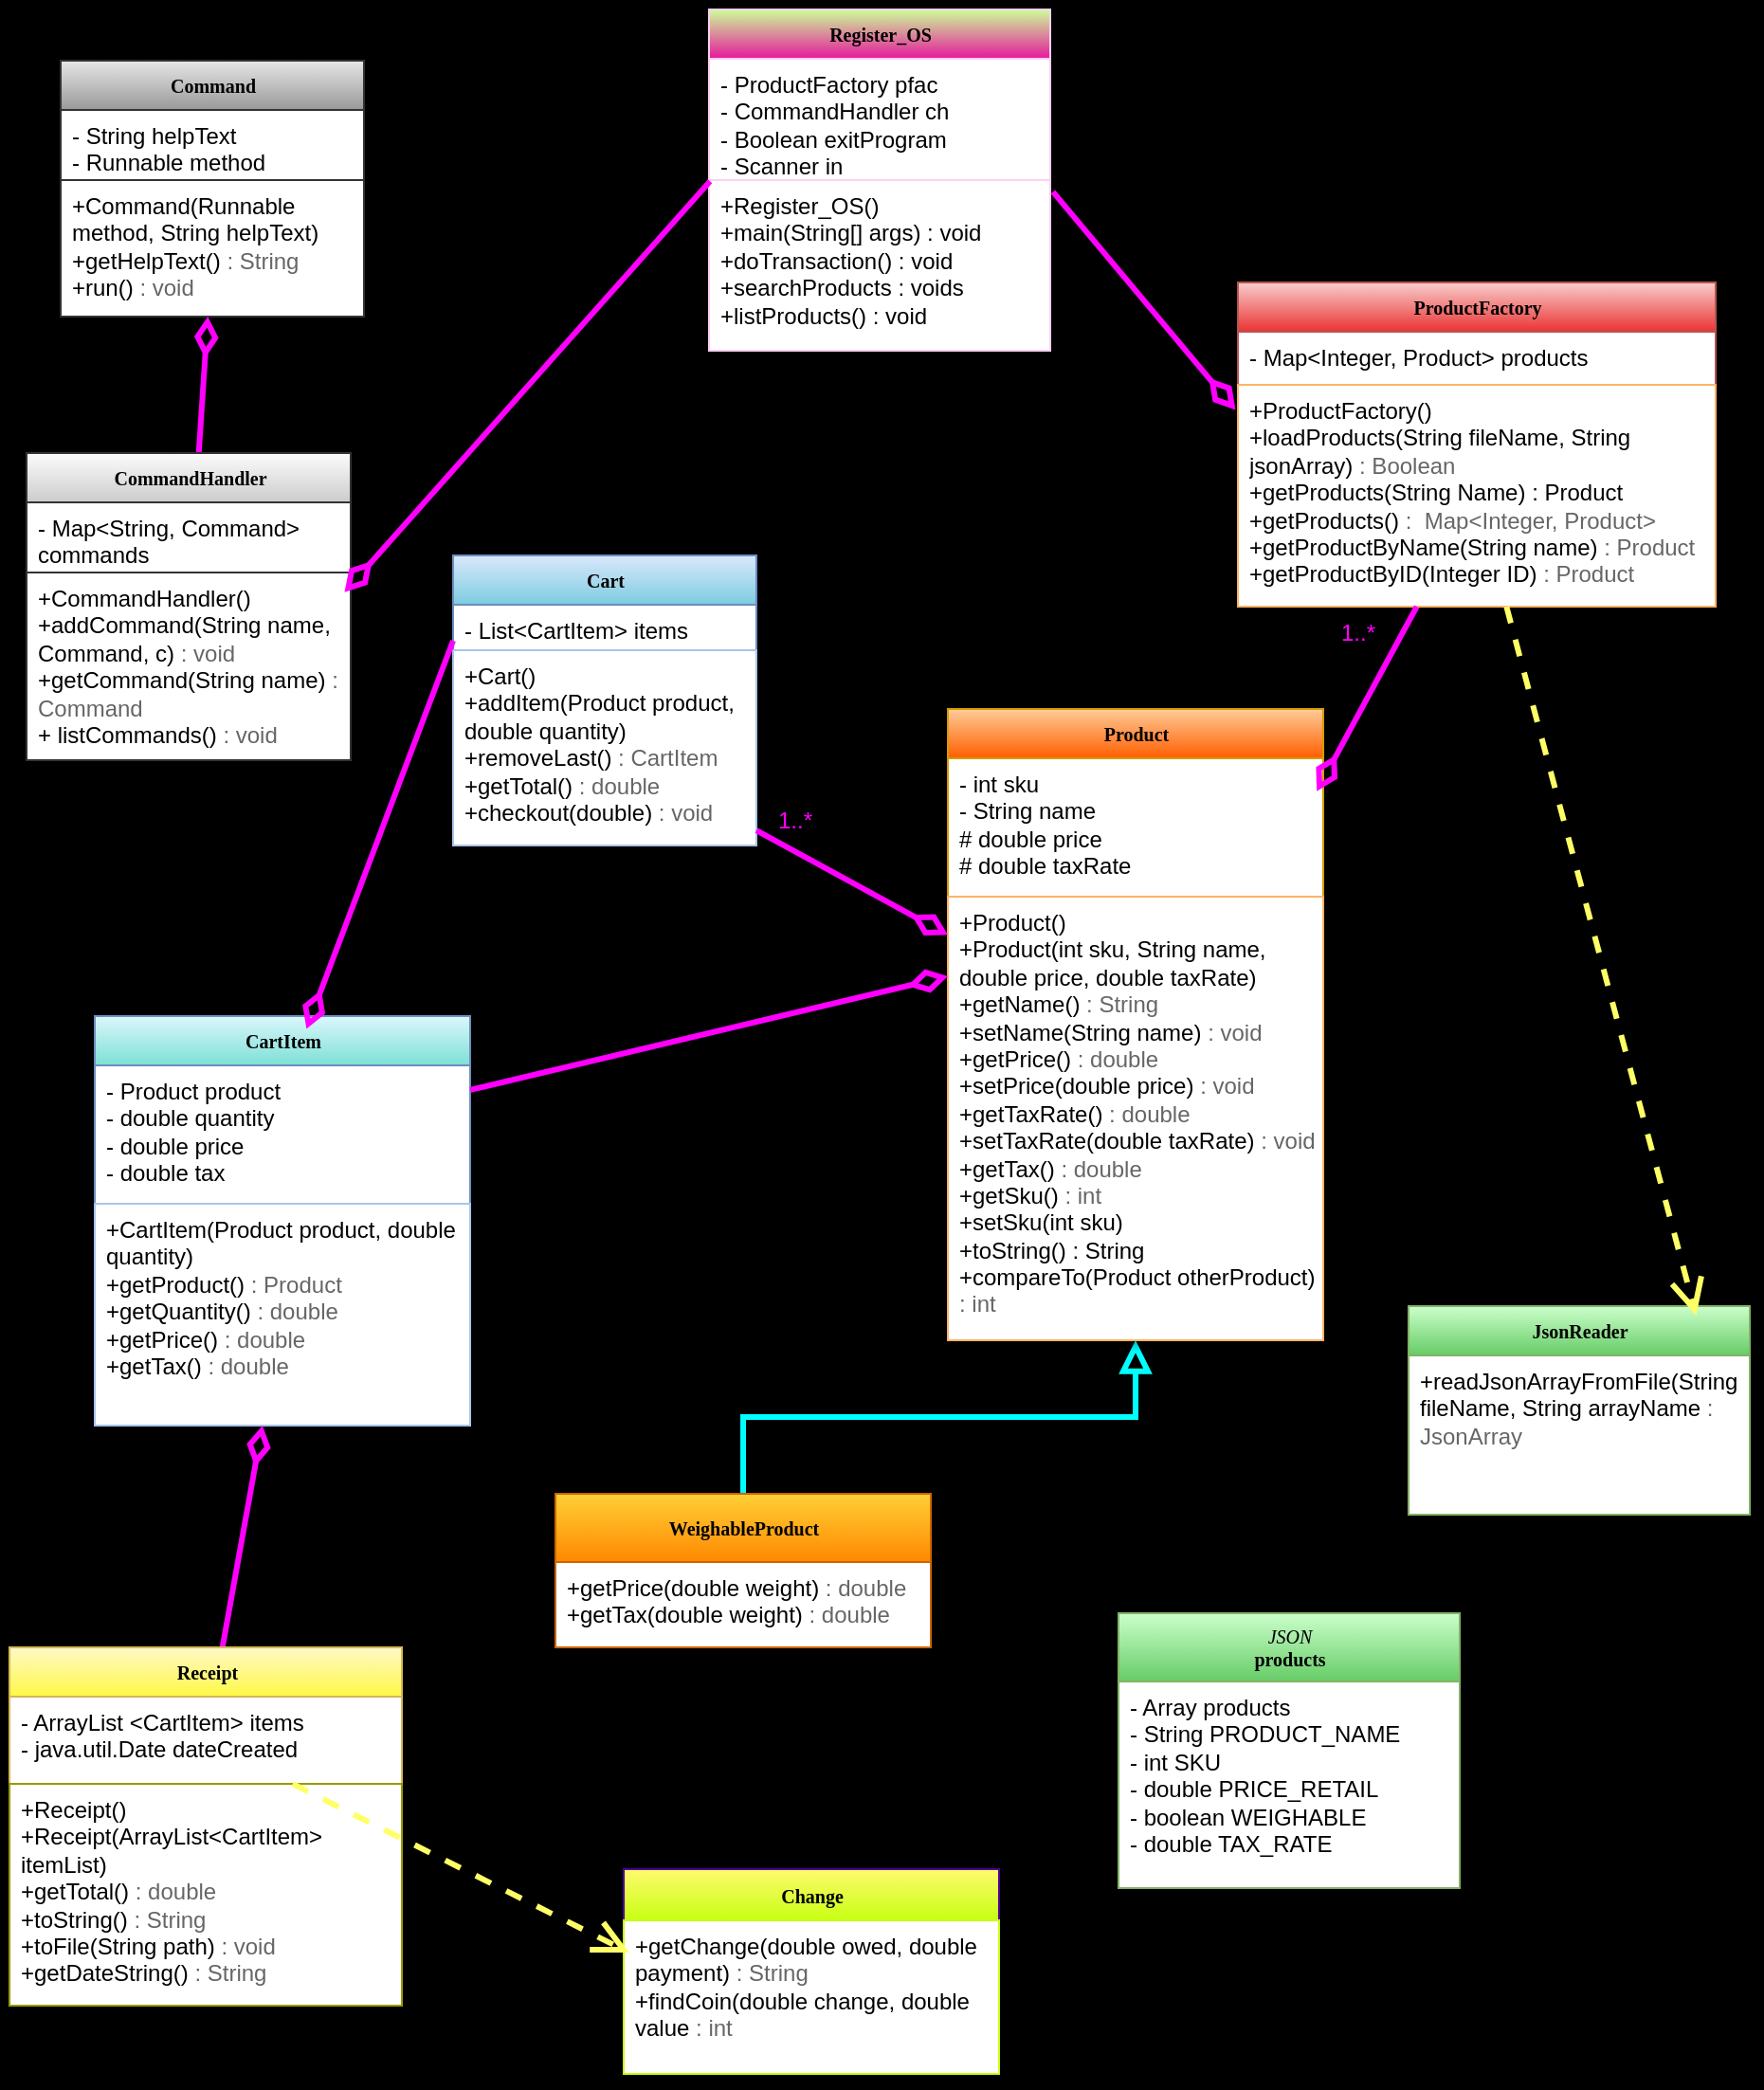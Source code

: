<mxfile><diagram name="Page-1" id="c4acf3e9-155e-7222-9cf6-157b1a14988f"><mxGraphModel dx="1183" dy="1419" grid="1" gridSize="9" guides="0" tooltips="1" connect="1" arrows="1" fold="1" page="1" pageScale="1" pageWidth="500" pageHeight="450" background="#000000" math="0" shadow="0"><root><mxCell id="0"/><mxCell id="1" parent="0"/><mxCell id="2" value="&lt;b&gt;CartItem&lt;/b&gt;" style="swimlane;html=1;fontStyle=0;childLayout=stackLayout;horizontal=1;startSize=26;horizontalStack=0;resizeParent=1;resizeLast=0;collapsible=1;marginBottom=0;swimlaneFillColor=#ffffff;rounded=0;shadow=1;comic=0;labelBackgroundColor=none;strokeWidth=1;fontFamily=Verdana;fontSize=10;align=center;fillColor=#DBF7FC;strokeColor=#6c8ebf;gradientColor=#7DE0D6;" parent="1" vertex="1"><mxGeometry x="-405" y="-297" width="198" height="216" as="geometry"/></mxCell><mxCell id="3" value="- Product product&lt;br&gt;- double quantity&lt;br&gt;- double price&lt;br&gt;- double tax&lt;br&gt;&amp;nbsp;&lt;div&gt;&lt;br&gt;&lt;/div&gt;" style="text;html=1;align=left;verticalAlign=top;spacingLeft=4;spacingRight=4;whiteSpace=wrap;overflow=hidden;rotatable=0;points=[[0,0.5],[1,0.5]];portConstraint=eastwest;" parent="2" vertex="1"><mxGeometry y="26" width="198" height="73" as="geometry"/></mxCell><mxCell id="4" value="&lt;div&gt;+CartItem(Product product, double quantity)&lt;/div&gt;+getProduct()&lt;font color=&quot;#666666&quot;&gt; : Product&lt;/font&gt;&lt;br&gt;&lt;span style=&quot;background-color: initial;&quot;&gt;+getQuantity(&lt;/span&gt;&lt;span style=&quot;border-color: var(--border-color); background-color: initial;&quot;&gt;) &lt;font color=&quot;#666666&quot;&gt;: double&lt;/font&gt;&lt;/span&gt;&lt;span style=&quot;background-color: initial;&quot;&gt;&lt;br&gt;&lt;/span&gt;&lt;div&gt;&lt;span style=&quot;background-color: initial;&quot;&gt;+getPrice() &lt;font color=&quot;#666666&quot;&gt;: double&lt;/font&gt;&lt;/span&gt;&lt;/div&gt;&lt;div&gt;+getTax()&amp;nbsp;&lt;font style=&quot;border-color: var(--border-color);&quot; color=&quot;#666666&quot;&gt;: double&lt;/font&gt;&lt;span style=&quot;background-color: initial;&quot;&gt;&lt;font color=&quot;#666666&quot;&gt;&lt;br&gt;&lt;/font&gt;&lt;/span&gt;&lt;/div&gt;" style="text;html=1;strokeColor=#A9C4EB;fillColor=none;align=left;verticalAlign=top;spacingLeft=4;spacingRight=4;whiteSpace=wrap;overflow=hidden;rotatable=0;points=[[0,0.5],[1,0.5]];portConstraint=eastwest;" parent="2" vertex="1"><mxGeometry y="99" width="198" height="117" as="geometry"/></mxCell><mxCell id="22" style="edgeStyle=none;rounded=0;html=1;strokeColor=#FF00FF;strokeWidth=3;fontColor=#666666;endArrow=diamondThin;endFill=0;startSize=3;endSize=13;targetPerimeterSpacing=0;" edge="1" parent="1" source="oBYWJvY_SIiAh6eByvDu-55" target="4"><mxGeometry relative="1" as="geometry"/></mxCell><mxCell id="oBYWJvY_SIiAh6eByvDu-29" style="edgeStyle=orthogonalEdgeStyle;rounded=0;html=1;labelBackgroundColor=none;startFill=0;endArrow=block;endFill=0;endSize=10;fontFamily=Verdana;fontSize=10;fillColor=#ffff88;strokeColor=#00FFFF;shadow=1;strokeWidth=3;entryX=0.5;entryY=1;entryDx=0;entryDy=0;exitX=0.5;exitY=0;exitDx=0;exitDy=0;" parent="1" source="oBYWJvY_SIiAh6eByvDu-18" edge="1" target="u5MeqlauhvPHs2ROLqZb-3"><mxGeometry relative="1" as="geometry"><Array as="points"/><mxPoint x="234" y="144" as="sourcePoint"/><mxPoint x="216" y="-52" as="targetPoint"/></mxGeometry></mxCell><mxCell id="17acba5748e5396b-20" value="&lt;b&gt;JsonReader&lt;/b&gt;" style="swimlane;html=1;fontStyle=0;childLayout=stackLayout;horizontal=1;startSize=26;fillColor=#CCFFCC;horizontalStack=0;resizeParent=1;resizeLast=0;collapsible=1;marginBottom=0;swimlaneFillColor=#ffffff;rounded=0;shadow=1;comic=0;labelBackgroundColor=none;strokeWidth=1;fontFamily=Verdana;fontSize=10;align=center;strokeColor=#82b366;gradientColor=#66CC66;" parent="1" vertex="1"><mxGeometry x="288" y="-144" width="180" height="110" as="geometry"><mxRectangle x="350" y="42" width="100" height="30" as="alternateBounds"/></mxGeometry></mxCell><mxCell id="17acba5748e5396b-30" value="&lt;b&gt;Register_OS&lt;/b&gt;" style="swimlane;html=1;fontStyle=0;childLayout=stackLayout;horizontal=1;startSize=26;horizontalStack=0;resizeParent=1;resizeLast=0;collapsible=1;marginBottom=0;swimlaneFillColor=#ffffff;rounded=0;shadow=1;comic=0;labelBackgroundColor=none;strokeWidth=1;fontFamily=Verdana;fontSize=10;align=center;fillColor=#CCFF99;strokeColor=#FFCFF2;gradientColor=#E6199B;" parent="1" vertex="1"><mxGeometry x="-81" y="-828" width="180" height="180" as="geometry"/></mxCell><mxCell id="17acba5748e5396b-31" value="&lt;div&gt;- ProductFactory pfac&lt;/div&gt;&lt;div&gt;- CommandHandler ch&lt;/div&gt;&lt;div&gt;- Boolean exitProgram&lt;/div&gt;&lt;div&gt;- Scanner in&lt;/div&gt;" style="text;html=1;strokeColor=none;fillColor=none;align=left;verticalAlign=top;spacingLeft=4;spacingRight=4;whiteSpace=wrap;overflow=hidden;rotatable=0;points=[[0,0.5],[1,0.5]];portConstraint=eastwest;shadow=1;" parent="17acba5748e5396b-30" vertex="1"><mxGeometry y="26" width="180" height="64" as="geometry"/></mxCell><mxCell id="oBYWJvY_SIiAh6eByvDu-10" value="&lt;div&gt;+Register_OS()&lt;/div&gt;&lt;div&gt;+main(String[] args) : void&lt;/div&gt;+doTransaction() : void&lt;br&gt;+searchProducts : voids&lt;br&gt;+listProducts() : void" style="text;html=1;strokeColor=#FFCFF2;fillColor=none;align=left;verticalAlign=top;spacingLeft=4;spacingRight=4;whiteSpace=wrap;overflow=hidden;rotatable=0;points=[[0,0.5],[1,0.5]];portConstraint=eastwest;" parent="17acba5748e5396b-30" vertex="1"><mxGeometry y="90" width="180" height="90" as="geometry"/></mxCell><mxCell id="oBYWJvY_SIiAh6eByvDu-18" value="&lt;div style=&quot;&quot;&gt;&lt;b style=&quot;background-color: initial;&quot;&gt;WeighableProduct&lt;/b&gt;&lt;/div&gt;" style="swimlane;html=1;fontStyle=0;childLayout=stackLayout;horizontal=1;startSize=36;fillColor=#FFD036;horizontalStack=0;resizeParent=1;resizeLast=0;collapsible=1;marginBottom=0;swimlaneFillColor=#ffffff;rounded=0;shadow=1;comic=0;labelBackgroundColor=none;strokeWidth=1;fontFamily=Verdana;fontSize=10;align=center;strokeColor=#CC6600;gradientColor=#FF8800;" parent="1" vertex="1"><mxGeometry x="-162" y="-45" width="198" height="81" as="geometry"/></mxCell><mxCell id="oBYWJvY_SIiAh6eByvDu-22" value="&lt;div&gt;+getPrice(double weight)&lt;font color=&quot;#666666&quot;&gt; : double&lt;/font&gt;&lt;/div&gt;&lt;div&gt;+getTax(double weight)&lt;font color=&quot;#666666&quot;&gt; : double&lt;/font&gt;&lt;/div&gt;" style="text;html=1;strokeColor=#CC6600;fillColor=none;align=left;verticalAlign=top;spacingLeft=4;spacingRight=4;whiteSpace=wrap;overflow=hidden;rotatable=0;points=[[0,0.5],[1,0.5]];portConstraint=eastwest;" parent="oBYWJvY_SIiAh6eByvDu-18" vertex="1"><mxGeometry y="36" width="198" height="45" as="geometry"/></mxCell><mxCell id="oBYWJvY_SIiAh6eByvDu-25" value="&lt;b&gt;Cart&lt;/b&gt;" style="swimlane;html=1;fontStyle=0;childLayout=stackLayout;horizontal=1;startSize=26;horizontalStack=0;resizeParent=1;resizeLast=0;collapsible=1;marginBottom=0;swimlaneFillColor=#ffffff;rounded=0;shadow=1;comic=0;labelBackgroundColor=none;strokeWidth=1;fontFamily=Verdana;fontSize=10;align=center;fillColor=#dae8fc;strokeColor=#6c8ebf;gradientColor=#7DCCE0;" parent="1" vertex="1"><mxGeometry x="-216" y="-540" width="160" height="153" as="geometry"/></mxCell><mxCell id="oBYWJvY_SIiAh6eByvDu-26" value="- List&amp;lt;CartItem&amp;gt; items&amp;nbsp;&lt;div&gt;&lt;br&gt;&lt;/div&gt;" style="text;html=1;align=left;verticalAlign=top;spacingLeft=4;spacingRight=4;whiteSpace=wrap;overflow=hidden;rotatable=0;points=[[0,0.5],[1,0.5]];portConstraint=eastwest;" parent="oBYWJvY_SIiAh6eByvDu-25" vertex="1"><mxGeometry y="26" width="160" height="24" as="geometry"/></mxCell><mxCell id="oBYWJvY_SIiAh6eByvDu-27" value="&lt;div&gt;+Cart()&lt;/div&gt;+addItem(Product product, double quantity&lt;span style=&quot;background-color: initial;&quot;&gt;)&lt;br&gt;+removeLast() &lt;font color=&quot;#666666&quot;&gt;: CartItem&lt;/font&gt;&lt;br&gt;&lt;/span&gt;&lt;div&gt;&lt;span style=&quot;background-color: initial;&quot;&gt;+getTotal() &lt;font color=&quot;#666666&quot;&gt;: double&lt;/font&gt;&lt;/span&gt;&lt;/div&gt;&lt;div&gt;&lt;span style=&quot;background-color: initial;&quot;&gt;+checkout(double)&lt;font color=&quot;#666666&quot;&gt; : void&lt;/font&gt;&lt;/span&gt;&lt;/div&gt;" style="text;html=1;strokeColor=#A9C4EB;fillColor=none;align=left;verticalAlign=top;spacingLeft=4;spacingRight=4;whiteSpace=wrap;overflow=hidden;rotatable=0;points=[[0,0.5],[1,0.5]];portConstraint=eastwest;" parent="oBYWJvY_SIiAh6eByvDu-25" vertex="1"><mxGeometry y="50" width="160" height="103" as="geometry"/></mxCell><mxCell id="oBYWJvY_SIiAh6eByvDu-54" value="&lt;b&gt;Receipt&lt;/b&gt;" style="swimlane;html=1;fontStyle=0;childLayout=stackLayout;horizontal=1;startSize=26;horizontalStack=0;resizeParent=1;resizeLast=0;collapsible=1;marginBottom=0;swimlaneFillColor=#ffffff;rounded=0;shadow=1;comic=0;labelBackgroundColor=none;strokeWidth=1;fontFamily=Verdana;fontSize=10;align=center;fillColor=#FFF8C7;strokeColor=#d6b656;gradientColor=#FFF945;" parent="1" vertex="1"><mxGeometry x="-450" y="36" width="207" height="189" as="geometry"/></mxCell><mxCell id="oBYWJvY_SIiAh6eByvDu-55" value="&lt;div&gt;- ArrayList &amp;lt;CartItem&amp;gt; items&lt;/div&gt;&lt;div&gt;- java.util.Date dateCreated&lt;/div&gt;" style="text;html=1;align=left;verticalAlign=top;spacingLeft=4;spacingRight=4;whiteSpace=wrap;overflow=hidden;rotatable=0;points=[[0,0.5],[1,0.5]];portConstraint=eastwest;" parent="oBYWJvY_SIiAh6eByvDu-54" vertex="1"><mxGeometry y="26" width="207" height="46" as="geometry"/></mxCell><mxCell id="oBYWJvY_SIiAh6eByvDu-56" value="+Receipt()&lt;br&gt;+Receipt(ArrayList&amp;lt;CartItem&amp;gt; itemList)&lt;br&gt;&lt;div&gt;+getTotal() &lt;font color=&quot;#666666&quot;&gt;: double&lt;/font&gt;&lt;/div&gt;&lt;div&gt;+toString()&lt;font color=&quot;#666666&quot;&gt; : String&lt;/font&gt;&lt;/div&gt;&lt;div&gt;+toFile(String path) &lt;font color=&quot;#666666&quot;&gt;: void&lt;/font&gt;&lt;/div&gt;&lt;div&gt;+getDateString() &lt;font color=&quot;#666666&quot;&gt;: String&lt;/font&gt;&lt;/div&gt;&lt;div style=&quot;clear: none; padding-top: 0px; border-radius: 8px; color: rgb(232, 232, 232); font-family: Roboto, arial, sans-serif; font-size: 14px; background-color: rgb(31, 31, 31);&quot; lang=&quot;en-US&quot; data-md=&quot;25&quot; class=&quot;wDYxhc NFQFxe viOShc LKPcQc&quot;&gt;&lt;div style=&quot;padding: 0px;&quot; data-ved=&quot;2ahUKEwjz4Iz27s-FAxVnk4kEHQRpAoEQtwcoAHoECBcQAA&quot; data-hveid=&quot;CBcQAA&quot; role=&quot;heading&quot; aria-level=&quot;2&quot; class=&quot;HwtpBd gsrt PZPZlf kTOYnf&quot;&gt;&lt;div style=&quot;color: var(--IXoxUe);&quot; class=&quot;yxAsKe&quot;&gt;&lt;/div&gt;&lt;/div&gt;&lt;/div&gt;&lt;div style=&quot;clear: none; padding-left: 0px; padding-right: 0px; color: rgb(232, 232, 232); font-family: Roboto, arial, sans-serif; font-size: 14px; background-color: rgb(31, 31, 31);&quot; lang=&quot;en-US&quot; data-md=&quot;135&quot; class=&quot;wDYxhc&quot;&gt;&lt;div data-hveid=&quot;CBYQAA&quot; class=&quot;Crs1tb&quot;&gt;&lt;/div&gt;&lt;/div&gt;" style="text;html=1;strokeColor=#999900;fillColor=none;align=left;verticalAlign=top;spacingLeft=4;spacingRight=4;whiteSpace=wrap;overflow=hidden;rotatable=0;points=[[0,0.5],[1,0.5]];portConstraint=eastwest;" parent="oBYWJvY_SIiAh6eByvDu-54" vertex="1"><mxGeometry y="72" width="207" height="117" as="geometry"/></mxCell><mxCell id="u5MeqlauhvPHs2ROLqZb-3" value="&lt;b&gt;Product&lt;/b&gt;" style="swimlane;html=1;fontStyle=0;childLayout=stackLayout;horizontal=1;startSize=26;fillColor=#FFCC99;horizontalStack=0;resizeParent=1;resizeLast=0;collapsible=1;marginBottom=0;swimlaneFillColor=#ffffff;rounded=0;shadow=1;comic=0;labelBackgroundColor=none;strokeWidth=1;fontFamily=Verdana;fontSize=10;align=center;strokeColor=#d79b00;glass=0;swimlaneLine=1;gradientColor=#FF5E00;" parent="1" vertex="1"><mxGeometry x="45" y="-459" width="198" height="333" as="geometry"/></mxCell><mxCell id="u5MeqlauhvPHs2ROLqZb-4" value="- int sku&lt;br&gt;- String name&lt;div&gt;# double price&lt;/div&gt;&lt;div&gt;# double taxRate&lt;/div&gt;" style="text;html=1;strokeColor=none;fillColor=none;align=left;verticalAlign=top;spacingLeft=4;spacingRight=4;whiteSpace=wrap;overflow=hidden;rotatable=0;points=[[0,0.5],[1,0.5]];portConstraint=eastwest;" parent="u5MeqlauhvPHs2ROLqZb-3" vertex="1"><mxGeometry y="26" width="198" height="73" as="geometry"/></mxCell><mxCell id="u5MeqlauhvPHs2ROLqZb-5" value="&lt;div&gt;+Product()&lt;br&gt;&lt;/div&gt;&lt;div&gt;+Product(int sku, String name, double price, double taxRate)&lt;br&gt;&lt;/div&gt;&lt;div&gt;+getName()&lt;font color=&quot;#666666&quot;&gt; : String&lt;/font&gt;&lt;/div&gt;&lt;div&gt;+setName(String name) &lt;font color=&quot;#666666&quot;&gt;: void&lt;/font&gt;&lt;/div&gt;&lt;div&gt;+getPrice() &lt;font color=&quot;#666666&quot;&gt;: double&lt;br&gt;&lt;/font&gt;&lt;/div&gt;&lt;div&gt;+setPrice(double price)&lt;font color=&quot;#666666&quot;&gt; : void&lt;/font&gt;&lt;/div&gt;&lt;div&gt;&lt;div&gt;&lt;span style=&quot;background-color: initial;&quot;&gt;+getTaxRate() &lt;font color=&quot;#666666&quot;&gt;: double&lt;/font&gt;&lt;/span&gt;&lt;/div&gt;&lt;div&gt;&lt;span style=&quot;border-color: var(--border-color);&quot;&gt;+setTaxRate(double taxRate)&lt;font color=&quot;#666666&quot;&gt; : void&lt;/font&gt;&lt;/span&gt;&lt;/div&gt;&lt;div&gt;&lt;span style=&quot;border-color: var(--border-color);&quot;&gt;+getTax()&lt;font color=&quot;#666666&quot;&gt; : double&lt;/font&gt;&lt;/span&gt;&lt;/div&gt;&lt;div&gt;+getSku(&lt;span style=&quot;border-color: var(--border-color); background-color: initial;&quot;&gt;)&lt;font color=&quot;#666666&quot;&gt; : int&lt;/font&gt;&lt;/span&gt;&lt;b&gt;&lt;br&gt;&lt;/b&gt;&lt;div&gt;+setSku(int sku&lt;span style=&quot;background-color: initial;&quot;&gt;)&lt;/span&gt;&lt;/div&gt;&lt;div&gt;&lt;span style=&quot;background-color: initial;&quot;&gt;+toString() : String&lt;/span&gt;&lt;/div&gt;&lt;div&gt;&lt;span style=&quot;background-color: initial;&quot;&gt;+compareTo(Product otherProduct)&lt;font color=&quot;#666666&quot;&gt; : int&lt;/font&gt;&lt;/span&gt;&lt;/div&gt;&lt;div&gt;&lt;br&gt;&lt;/div&gt;&lt;/div&gt;&lt;div&gt;&lt;br&gt;&lt;/div&gt;&lt;/div&gt;" style="text;html=1;align=left;verticalAlign=top;spacingLeft=4;spacingRight=4;whiteSpace=wrap;overflow=hidden;rotatable=0;points=[[0,0.5],[1,0.5]];portConstraint=eastwest;strokeColor=#FFB366;" parent="u5MeqlauhvPHs2ROLqZb-3" vertex="1"><mxGeometry y="99" width="198" height="234" as="geometry"/></mxCell><mxCell id="u5MeqlauhvPHs2ROLqZb-6" value="&lt;b&gt;ProductFactory&lt;/b&gt;" style="swimlane;html=1;fontStyle=0;childLayout=stackLayout;horizontal=1;startSize=26;fillColor=#f8cecc;horizontalStack=0;resizeParent=1;resizeLast=0;collapsible=1;marginBottom=0;swimlaneFillColor=default;rounded=0;shadow=1;comic=0;labelBackgroundColor=none;strokeWidth=1;fontFamily=Verdana;fontSize=10;align=center;strokeColor=#b85450;glass=0;swimlaneLine=1;gradientColor=#EA3333;gradientDirection=south;" parent="1" vertex="1"><mxGeometry x="198" y="-684" width="252" height="171" as="geometry"/></mxCell><mxCell id="u5MeqlauhvPHs2ROLqZb-7" value="- Map&amp;lt;Integer, Product&amp;gt; products" style="text;html=1;strokeColor=none;fillColor=none;align=left;verticalAlign=top;spacingLeft=4;spacingRight=4;whiteSpace=wrap;overflow=hidden;rotatable=0;points=[[0,0.5],[1,0.5]];portConstraint=eastwest;" parent="u5MeqlauhvPHs2ROLqZb-6" vertex="1"><mxGeometry y="26" width="252" height="28" as="geometry"/></mxCell><mxCell id="u5MeqlauhvPHs2ROLqZb-8" value="&lt;div&gt;+ProductFactory()&lt;/div&gt;&lt;div&gt;+loadProducts(String fileName, String jsonArray) &lt;font color=&quot;#666666&quot;&gt;: Boolean&lt;/font&gt;&lt;/div&gt;&lt;div&gt;+getProducts(String Name) : Product&lt;/div&gt;&lt;div&gt;&lt;span style=&quot;border-color: var(--border-color); background-color: initial;&quot;&gt;+getProducts()&amp;nbsp;&lt;font style=&quot;border-color: var(--border-color);&quot; color=&quot;#666666&quot;&gt;:&amp;nbsp;&lt;/font&gt;&lt;/span&gt;&lt;span style=&quot;border-color: var(--border-color); background-color: initial;&quot;&gt;&lt;font style=&quot;border-color: var(--border-color);&quot; color=&quot;#666666&quot;&gt;&amp;nbsp;Map&amp;lt;Integer, Product&amp;gt;&lt;/font&gt;&lt;/span&gt;&lt;br&gt;&lt;/div&gt;&lt;div&gt;&lt;span style=&quot;border-color: var(--border-color); background-color: initial;&quot;&gt;&lt;font style=&quot;border-color: var(--border-color);&quot; color=&quot;#666666&quot;&gt;&lt;span style=&quot;color: rgb(0, 0, 0);&quot;&gt;+getProductByName(String name&lt;/span&gt;&lt;span style=&quot;border-color: var(--border-color); color: rgb(0, 0, 0); background-color: initial;&quot;&gt;)&lt;/span&gt;&lt;span style=&quot;border-color: var(--border-color); background-color: initial;&quot;&gt; : Product&lt;/span&gt;&lt;br&gt;&lt;/font&gt;&lt;/span&gt;&lt;/div&gt;&lt;div&gt;+getProductByID(Integer ID&lt;span style=&quot;background-color: initial;&quot;&gt;)&lt;font color=&quot;#666666&quot;&gt; : Product&lt;/font&gt;&lt;/span&gt;&lt;/div&gt;&lt;div&gt;&lt;div&gt;&lt;br&gt;&lt;/div&gt;&lt;/div&gt;&lt;div&gt;&lt;br&gt;&lt;/div&gt;" style="text;html=1;align=left;verticalAlign=top;spacingLeft=4;spacingRight=4;whiteSpace=wrap;overflow=hidden;rotatable=0;points=[[0,0.5],[1,0.5]];portConstraint=eastwest;strokeColor=#FFB366;" parent="u5MeqlauhvPHs2ROLqZb-6" vertex="1"><mxGeometry y="54" width="252" height="117" as="geometry"/></mxCell><mxCell id="6" value="&lt;b&gt;Command&lt;/b&gt;" style="swimlane;html=1;fontStyle=0;childLayout=stackLayout;horizontal=1;startSize=26;fillColor=#E6E6E6;horizontalStack=0;resizeParent=1;resizeLast=0;collapsible=1;marginBottom=0;swimlaneFillColor=#ffffff;rounded=0;shadow=1;comic=0;labelBackgroundColor=none;strokeWidth=1;fontFamily=Verdana;fontSize=10;align=center;strokeColor=#333333;glass=0;swimlaneLine=1;gradientColor=#999999;" parent="1" vertex="1"><mxGeometry x="-423" y="-801" width="160" height="135" as="geometry"/></mxCell><mxCell id="7" value="- String helpText&lt;div&gt;- Runnable method&lt;/div&gt;" style="text;html=1;strokeColor=none;fillColor=none;align=left;verticalAlign=top;spacingLeft=4;spacingRight=4;whiteSpace=wrap;overflow=hidden;rotatable=0;points=[[0,0.5],[1,0.5]];portConstraint=eastwest;" parent="6" vertex="1"><mxGeometry y="26" width="160" height="37" as="geometry"/></mxCell><mxCell id="8" value="&lt;div&gt;+Command(Runnable method, String helpText)&lt;/div&gt;+getHelpText() &lt;font color=&quot;#666666&quot;&gt;: String&lt;/font&gt;&lt;div&gt;+run() &lt;font color=&quot;#666666&quot;&gt;: void&lt;/font&gt;&lt;/div&gt;&lt;div&gt;&lt;br&gt;&lt;/div&gt;" style="text;html=1;align=left;verticalAlign=top;spacingLeft=4;spacingRight=4;whiteSpace=wrap;overflow=hidden;rotatable=0;points=[[0,0.5],[1,0.5]];portConstraint=eastwest;strokeColor=#333333;" parent="6" vertex="1"><mxGeometry y="63" width="160" height="72" as="geometry"/></mxCell><mxCell id="31" value="" style="edgeStyle=none;rounded=0;html=1;strokeColor=#FF00FF;strokeWidth=3;fontColor=#666666;endArrow=diamondThin;endFill=0;startSize=3;endSize=13;targetPerimeterSpacing=0;" edge="1" parent="1" source="9" target="8"><mxGeometry relative="1" as="geometry"/></mxCell><mxCell id="9" value="&lt;b&gt;CommandHandler&lt;/b&gt;" style="swimlane;html=1;fontStyle=0;childLayout=stackLayout;horizontal=1;startSize=26;fillColor=#FCFCFC;horizontalStack=0;resizeParent=1;resizeLast=0;collapsible=1;marginBottom=0;swimlaneFillColor=#ffffff;rounded=0;shadow=1;comic=0;labelBackgroundColor=none;strokeWidth=1;fontFamily=Verdana;fontSize=10;align=center;strokeColor=#333333;glass=0;swimlaneLine=1;gradientColor=#CCCCCC;" parent="1" vertex="1"><mxGeometry x="-441" y="-594" width="171" height="162" as="geometry"/></mxCell><mxCell id="10" value="-&amp;nbsp;Map&amp;lt;String, Command&amp;gt; commands" style="text;html=1;strokeColor=none;fillColor=none;align=left;verticalAlign=top;spacingLeft=4;spacingRight=4;whiteSpace=wrap;overflow=hidden;rotatable=0;points=[[0,0.5],[1,0.5]];portConstraint=eastwest;" parent="9" vertex="1"><mxGeometry y="26" width="171" height="37" as="geometry"/></mxCell><mxCell id="11" value="&lt;div&gt;+CommandHandler()&lt;/div&gt;+addCommand(String name, Command, c) &lt;font color=&quot;#666666&quot;&gt;: void&lt;/font&gt;&lt;br&gt;+getCommand(String name) &lt;font color=&quot;#666666&quot;&gt;: Command&lt;/font&gt;&lt;br&gt;+ listCommands()&lt;font color=&quot;#666666&quot;&gt; : void&lt;/font&gt;&lt;br&gt;&lt;div&gt;&lt;br&gt;&lt;/div&gt;" style="text;html=1;align=left;verticalAlign=top;spacingLeft=4;spacingRight=4;whiteSpace=wrap;overflow=hidden;rotatable=0;points=[[0,0.5],[1,0.5]];portConstraint=eastwest;strokeColor=#333333;" parent="9" vertex="1"><mxGeometry y="63" width="171" height="99" as="geometry"/></mxCell><mxCell id="12" value="&lt;div style=&quot;&quot;&gt;&lt;b&gt;Change&lt;/b&gt;&lt;/div&gt;" style="swimlane;html=1;fontStyle=0;childLayout=stackLayout;horizontal=1;startSize=27;fillColor=#FFFA6E;horizontalStack=0;resizeParent=1;resizeLast=0;collapsible=1;marginBottom=0;swimlaneFillColor=#ffffff;rounded=0;shadow=1;comic=0;labelBackgroundColor=none;strokeWidth=1;fontFamily=Verdana;fontSize=10;align=center;strokeColor=#4C0099;gradientColor=#C8FF12;" vertex="1" parent="1"><mxGeometry x="-126" y="153" width="198" height="108" as="geometry"/></mxCell><mxCell id="13" value="+getChange(double owed, double payment)&lt;font color=&quot;#666666&quot;&gt; : String&lt;/font&gt;&lt;br&gt;+findCoin(double change, double value&lt;font color=&quot;#666666&quot;&gt; : int&lt;/font&gt;" style="text;html=1;strokeColor=#C8FF12;fillColor=none;align=left;verticalAlign=top;spacingLeft=4;spacingRight=4;whiteSpace=wrap;overflow=hidden;rotatable=0;points=[[0,0.5],[1,0.5]];portConstraint=eastwest;" vertex="1" parent="12"><mxGeometry y="27" width="198" height="81" as="geometry"/></mxCell><mxCell id="24" style="edgeStyle=none;rounded=0;html=1;strokeColor=#FF00FF;strokeWidth=3;fontColor=#666666;endArrow=diamondThin;endFill=0;startSize=3;endSize=13;targetPerimeterSpacing=0;entryX=0.983;entryY=0.238;entryDx=0;entryDy=0;entryPerimeter=0;" edge="1" parent="1" source="u5MeqlauhvPHs2ROLqZb-8" target="u5MeqlauhvPHs2ROLqZb-4"><mxGeometry relative="1" as="geometry"><mxPoint x="279" y="-450" as="targetPoint"/></mxGeometry></mxCell><mxCell id="26" value="&lt;i&gt;JSON&lt;br&gt;&lt;/i&gt;&lt;b&gt;products&lt;/b&gt;" style="swimlane;html=1;fontStyle=0;childLayout=stackLayout;horizontal=1;startSize=36;fillColor=#CCFFCC;horizontalStack=0;resizeParent=1;resizeLast=0;collapsible=1;marginBottom=0;swimlaneFillColor=#ffffff;rounded=0;shadow=1;comic=0;labelBackgroundColor=none;strokeWidth=1;fontFamily=Verdana;fontSize=10;align=center;strokeColor=#82b366;gradientColor=#66CC66;" vertex="1" parent="1"><mxGeometry x="135" y="18" width="180" height="145" as="geometry"><mxRectangle x="350" y="42" width="100" height="30" as="alternateBounds"/></mxGeometry></mxCell><mxCell id="27" value="- Array products&lt;br&gt;- String PRODUCT_NAME&lt;br&gt;- int SKU&lt;br&gt;- double PRICE_RETAIL&lt;br&gt;- boolean WEIGHABLE&lt;br&gt;- double TAX_RATE" style="text;html=1;strokeColor=none;fillColor=none;align=left;verticalAlign=top;spacingLeft=4;spacingRight=4;whiteSpace=wrap;overflow=hidden;rotatable=0;points=[[0,0.5],[1,0.5]];portConstraint=eastwest;" vertex="1" parent="26"><mxGeometry y="36" width="180" height="108" as="geometry"/></mxCell><mxCell id="28" style="edgeStyle=none;rounded=0;html=1;strokeColor=#FF00FF;strokeWidth=3;fontColor=#666666;endArrow=diamondThin;endFill=0;startSize=3;endSize=13;targetPerimeterSpacing=0;" edge="1" parent="1" source="3"><mxGeometry relative="1" as="geometry"><mxPoint x="45" y="-318" as="targetPoint"/></mxGeometry></mxCell><mxCell id="29" style="edgeStyle=none;rounded=0;html=1;entryX=-0.005;entryY=0.113;entryDx=0;entryDy=0;entryPerimeter=0;strokeColor=#FF00FF;strokeWidth=3;fontColor=#666666;endArrow=diamondThin;endFill=0;startSize=3;endSize=13;targetPerimeterSpacing=0;exitX=1.008;exitY=1.097;exitDx=0;exitDy=0;exitPerimeter=0;" edge="1" parent="1" source="17acba5748e5396b-31" target="u5MeqlauhvPHs2ROLqZb-8"><mxGeometry relative="1" as="geometry"/></mxCell><mxCell id="30" style="edgeStyle=none;rounded=0;html=1;entryX=0.564;entryY=0.031;entryDx=0;entryDy=0;entryPerimeter=0;strokeColor=#FF00FF;strokeWidth=3;fontColor=#666666;endArrow=diamondThin;endFill=0;startSize=3;endSize=13;targetPerimeterSpacing=0;" edge="1" parent="1" target="2"><mxGeometry relative="1" as="geometry"><mxPoint x="-216" y="-495" as="sourcePoint"/></mxGeometry></mxCell><mxCell id="32" style="edgeStyle=none;rounded=0;html=1;entryX=0;entryY=0.086;entryDx=0;entryDy=0;entryPerimeter=0;strokeColor=#FF00FF;strokeWidth=3;fontColor=#666666;endArrow=diamondThin;endFill=0;startSize=3;endSize=13;targetPerimeterSpacing=0;" edge="1" parent="1" source="oBYWJvY_SIiAh6eByvDu-27" target="u5MeqlauhvPHs2ROLqZb-5"><mxGeometry relative="1" as="geometry"/></mxCell><mxCell id="34" style="edgeStyle=none;rounded=0;html=1;entryX=0.981;entryY=0.105;entryDx=0;entryDy=0;entryPerimeter=0;strokeColor=#FF00FF;strokeWidth=3;fontColor=#666666;endArrow=diamondThin;endFill=0;startSize=3;endSize=13;targetPerimeterSpacing=0;exitX=0.003;exitY=0.007;exitDx=0;exitDy=0;exitPerimeter=0;" edge="1" parent="1" source="oBYWJvY_SIiAh6eByvDu-10" target="11"><mxGeometry relative="1" as="geometry"/></mxCell><mxCell id="36" style="edgeStyle=none;rounded=0;html=1;entryX=0.843;entryY=0.045;entryDx=0;entryDy=0;entryPerimeter=0;strokeColor=#FFFF66;strokeWidth=3;fontColor=#666666;endArrow=open;endFill=0;startSize=3;endSize=13;targetPerimeterSpacing=0;dashed=1;" edge="1" parent="1" source="u5MeqlauhvPHs2ROLqZb-8" target="17acba5748e5396b-20"><mxGeometry relative="1" as="geometry"/></mxCell><mxCell id="38" style="edgeStyle=none;rounded=0;html=1;entryX=0.015;entryY=0.21;entryDx=0;entryDy=0;entryPerimeter=0;dashed=1;strokeColor=#FFFF66;strokeWidth=3;fontColor=#666666;endArrow=open;endFill=0;startSize=3;endSize=13;targetPerimeterSpacing=0;" edge="1" parent="1" source="oBYWJvY_SIiAh6eByvDu-55" target="13"><mxGeometry relative="1" as="geometry"/></mxCell><mxCell id="17acba5748e5396b-21" value="+readJsonArrayFromFile(String fileName, String arrayName&lt;font color=&quot;#666666&quot;&gt; : JsonArray&lt;/font&gt;" style="text;html=1;strokeColor=none;fillColor=none;align=left;verticalAlign=top;spacingLeft=4;spacingRight=4;whiteSpace=wrap;overflow=hidden;rotatable=0;points=[[0,0.5],[1,0.5]];portConstraint=eastwest;" parent="1" vertex="1"><mxGeometry x="288" y="-118" width="180" height="82" as="geometry"/></mxCell><mxCell id="40" value="&lt;font color=&quot;#ff00ff&quot;&gt;1..*&lt;/font&gt;" style="text;html=1;align=center;verticalAlign=middle;resizable=0;points=[];autosize=1;strokeColor=none;fillColor=none;fontColor=#666666;" vertex="1" parent="1"><mxGeometry x="-54" y="-414" width="36" height="27" as="geometry"/></mxCell><mxCell id="41" value="&lt;font color=&quot;#ff00ff&quot;&gt;1..*&lt;/font&gt;" style="text;html=1;align=center;verticalAlign=middle;resizable=0;points=[];autosize=1;strokeColor=none;fillColor=none;fontColor=#666666;" vertex="1" parent="1"><mxGeometry x="243" y="-513" width="36" height="27" as="geometry"/></mxCell></root></mxGraphModel></diagram></mxfile>